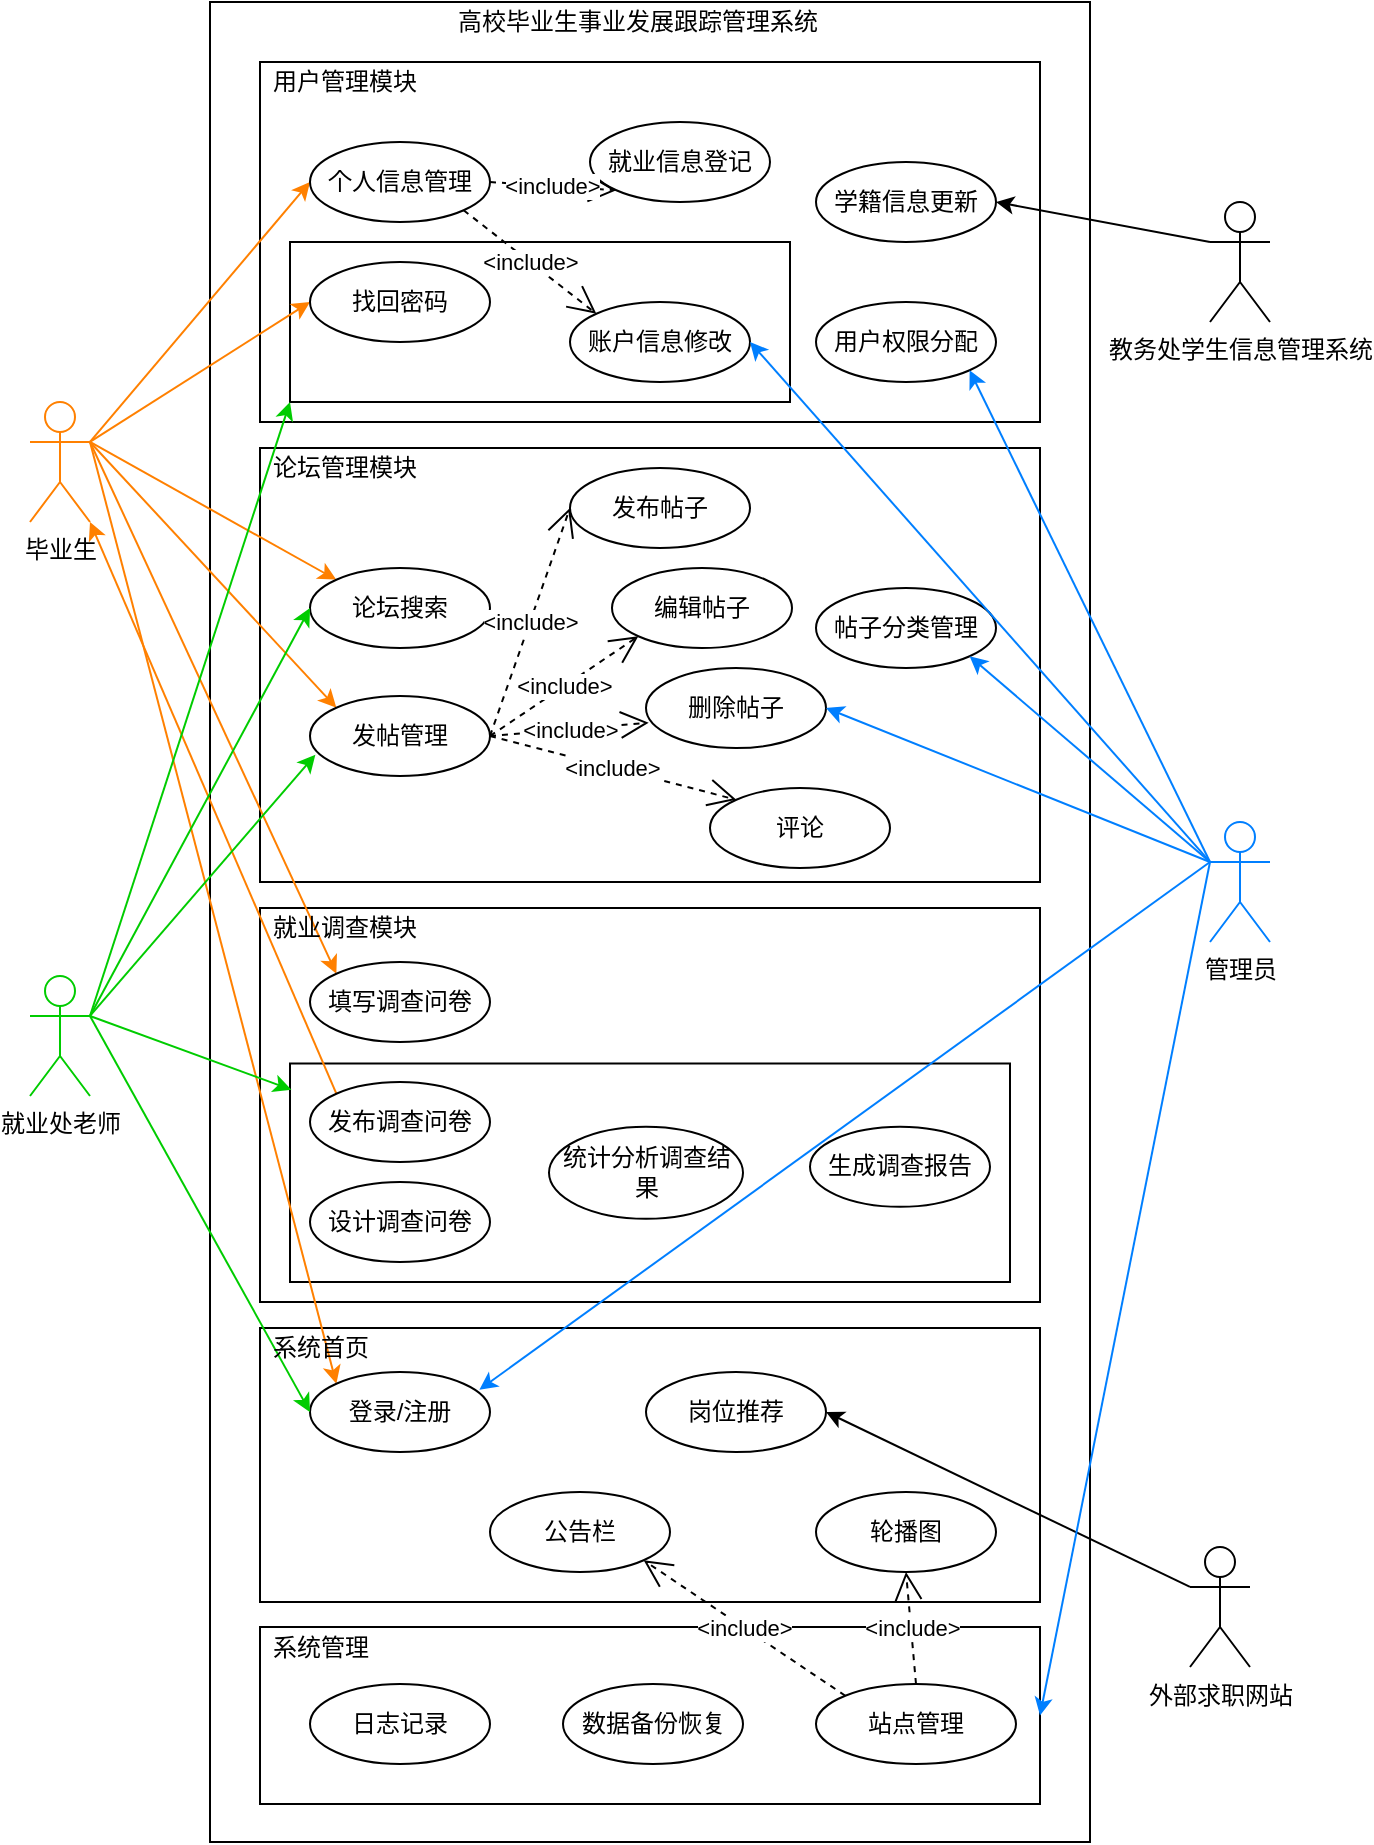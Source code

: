 <mxfile version="21.2.1" type="github">
  <diagram name="第 1 页" id="g3KXtieOOxCh1MCoZwCN">
    <mxGraphModel dx="1034" dy="477" grid="0" gridSize="10" guides="1" tooltips="1" connect="1" arrows="1" fold="1" page="1" pageScale="1" pageWidth="827" pageHeight="1169" math="0" shadow="0">
      <root>
        <mxCell id="0" />
        <mxCell id="1" parent="0" />
        <mxCell id="Fnl4j-Bfntc_kPG88lB9-66" value="" style="rounded=0;whiteSpace=wrap;html=1;" parent="1" vertex="1">
          <mxGeometry x="200" y="50" width="440" height="920" as="geometry" />
        </mxCell>
        <mxCell id="Fnl4j-Bfntc_kPG88lB9-27" value="" style="rounded=0;whiteSpace=wrap;html=1;" parent="1" vertex="1">
          <mxGeometry x="225" y="80" width="390" height="180" as="geometry" />
        </mxCell>
        <mxCell id="Fnl4j-Bfntc_kPG88lB9-40" value="" style="rounded=0;whiteSpace=wrap;html=1;" parent="1" vertex="1">
          <mxGeometry x="240" y="170" width="250" height="80" as="geometry" />
        </mxCell>
        <mxCell id="Fnl4j-Bfntc_kPG88lB9-31" value="" style="rounded=0;whiteSpace=wrap;html=1;" parent="1" vertex="1">
          <mxGeometry x="225" y="503" width="390" height="197" as="geometry" />
        </mxCell>
        <mxCell id="Fnl4j-Bfntc_kPG88lB9-37" value="" style="rounded=0;whiteSpace=wrap;html=1;" parent="1" vertex="1">
          <mxGeometry x="240" y="580.75" width="360" height="109.25" as="geometry" />
        </mxCell>
        <mxCell id="Fnl4j-Bfntc_kPG88lB9-35" value="" style="rounded=0;whiteSpace=wrap;html=1;" parent="1" vertex="1">
          <mxGeometry x="225" y="862.5" width="390" height="88.5" as="geometry" />
        </mxCell>
        <mxCell id="Fnl4j-Bfntc_kPG88lB9-33" value="" style="rounded=0;whiteSpace=wrap;html=1;" parent="1" vertex="1">
          <mxGeometry x="225" y="713" width="390" height="137" as="geometry" />
        </mxCell>
        <mxCell id="Fnl4j-Bfntc_kPG88lB9-29" value="" style="rounded=0;whiteSpace=wrap;html=1;" parent="1" vertex="1">
          <mxGeometry x="225" y="273" width="390" height="217" as="geometry" />
        </mxCell>
        <mxCell id="Fnl4j-Bfntc_kPG88lB9-45" style="rounded=0;orthogonalLoop=1;jettySize=auto;html=1;entryX=0;entryY=0.5;entryDx=0;entryDy=0;exitX=1;exitY=0.333;exitDx=0;exitDy=0;exitPerimeter=0;strokeColor=#FF8000;" parent="1" source="UTOsZwBSe-IImrIxmHyV-1" target="UTOsZwBSe-IImrIxmHyV-7" edge="1">
          <mxGeometry relative="1" as="geometry">
            <mxPoint x="190" y="240" as="sourcePoint" />
          </mxGeometry>
        </mxCell>
        <mxCell id="Fnl4j-Bfntc_kPG88lB9-46" style="rounded=0;orthogonalLoop=1;jettySize=auto;html=1;exitX=1;exitY=0.333;exitDx=0;exitDy=0;exitPerimeter=0;entryX=0;entryY=0;entryDx=0;entryDy=0;strokeColor=#FF8000;" parent="1" source="UTOsZwBSe-IImrIxmHyV-1" target="Fnl4j-Bfntc_kPG88lB9-9" edge="1">
          <mxGeometry relative="1" as="geometry" />
        </mxCell>
        <mxCell id="Fnl4j-Bfntc_kPG88lB9-47" style="rounded=0;orthogonalLoop=1;jettySize=auto;html=1;exitX=1;exitY=0.333;exitDx=0;exitDy=0;exitPerimeter=0;entryX=0;entryY=0;entryDx=0;entryDy=0;strokeColor=#FF8000;" parent="1" source="UTOsZwBSe-IImrIxmHyV-1" target="Fnl4j-Bfntc_kPG88lB9-8" edge="1">
          <mxGeometry relative="1" as="geometry" />
        </mxCell>
        <mxCell id="Fnl4j-Bfntc_kPG88lB9-48" style="rounded=0;orthogonalLoop=1;jettySize=auto;html=1;exitX=1;exitY=0.333;exitDx=0;exitDy=0;exitPerimeter=0;entryX=0;entryY=0;entryDx=0;entryDy=0;strokeColor=#FF8000;" parent="1" source="UTOsZwBSe-IImrIxmHyV-1" target="UTOsZwBSe-IImrIxmHyV-17" edge="1">
          <mxGeometry relative="1" as="geometry" />
        </mxCell>
        <mxCell id="Fnl4j-Bfntc_kPG88lB9-49" style="rounded=0;orthogonalLoop=1;jettySize=auto;html=1;exitX=1;exitY=0.333;exitDx=0;exitDy=0;exitPerimeter=0;entryX=0;entryY=0;entryDx=0;entryDy=0;strokeColor=#FF8000;" parent="1" source="UTOsZwBSe-IImrIxmHyV-1" target="Fnl4j-Bfntc_kPG88lB9-14" edge="1">
          <mxGeometry relative="1" as="geometry">
            <mxPoint x="120" y="420" as="targetPoint" />
          </mxGeometry>
        </mxCell>
        <mxCell id="Fnl4j-Bfntc_kPG88lB9-51" style="rounded=0;orthogonalLoop=1;jettySize=auto;html=1;exitX=1;exitY=0.333;exitDx=0;exitDy=0;exitPerimeter=0;entryX=0;entryY=0.5;entryDx=0;entryDy=0;strokeColor=#FF8000;" parent="1" source="UTOsZwBSe-IImrIxmHyV-1" target="UTOsZwBSe-IImrIxmHyV-6" edge="1">
          <mxGeometry relative="1" as="geometry" />
        </mxCell>
        <mxCell id="UTOsZwBSe-IImrIxmHyV-1" value="毕业生" style="shape=umlActor;verticalLabelPosition=bottom;verticalAlign=top;html=1;strokeColor=#FF8000;" parent="1" vertex="1">
          <mxGeometry x="110" y="250" width="30" height="60" as="geometry" />
        </mxCell>
        <mxCell id="UTOsZwBSe-IImrIxmHyV-6" value="个人信息管理" style="ellipse;whiteSpace=wrap;html=1;" parent="1" vertex="1">
          <mxGeometry x="250" y="120" width="90" height="40" as="geometry" />
        </mxCell>
        <mxCell id="UTOsZwBSe-IImrIxmHyV-7" value="找回密码" style="ellipse;whiteSpace=wrap;html=1;" parent="1" vertex="1">
          <mxGeometry x="250" y="180" width="90" height="40" as="geometry" />
        </mxCell>
        <mxCell id="UTOsZwBSe-IImrIxmHyV-8" value="用户权限分配" style="ellipse;whiteSpace=wrap;html=1;" parent="1" vertex="1">
          <mxGeometry x="503" y="200" width="90" height="40" as="geometry" />
        </mxCell>
        <mxCell id="UTOsZwBSe-IImrIxmHyV-9" value="帖子分类管理" style="ellipse;whiteSpace=wrap;html=1;" parent="1" vertex="1">
          <mxGeometry x="503" y="343" width="90" height="40" as="geometry" />
        </mxCell>
        <mxCell id="UTOsZwBSe-IImrIxmHyV-10" value="发布帖子" style="ellipse;whiteSpace=wrap;html=1;" parent="1" vertex="1">
          <mxGeometry x="380" y="283" width="90" height="40" as="geometry" />
        </mxCell>
        <mxCell id="UTOsZwBSe-IImrIxmHyV-11" value="编辑帖子" style="ellipse;whiteSpace=wrap;html=1;" parent="1" vertex="1">
          <mxGeometry x="401" y="333" width="90" height="40" as="geometry" />
        </mxCell>
        <mxCell id="UTOsZwBSe-IImrIxmHyV-12" value="删除帖子" style="ellipse;whiteSpace=wrap;html=1;" parent="1" vertex="1">
          <mxGeometry x="418" y="383" width="90" height="40" as="geometry" />
        </mxCell>
        <mxCell id="UTOsZwBSe-IImrIxmHyV-13" value="评论" style="ellipse;whiteSpace=wrap;html=1;" parent="1" vertex="1">
          <mxGeometry x="450" y="443" width="90" height="40" as="geometry" />
        </mxCell>
        <mxCell id="UTOsZwBSe-IImrIxmHyV-15" value="设计调查问卷" style="ellipse;whiteSpace=wrap;html=1;" parent="1" vertex="1">
          <mxGeometry x="250" y="640" width="90" height="40" as="geometry" />
        </mxCell>
        <mxCell id="Fnl4j-Bfntc_kPG88lB9-50" style="rounded=0;orthogonalLoop=1;jettySize=auto;html=1;exitX=0;exitY=0;exitDx=0;exitDy=0;entryX=1;entryY=1;entryDx=0;entryDy=0;entryPerimeter=0;strokeColor=#FF8000;" parent="1" source="UTOsZwBSe-IImrIxmHyV-16" target="UTOsZwBSe-IImrIxmHyV-1" edge="1">
          <mxGeometry relative="1" as="geometry" />
        </mxCell>
        <mxCell id="UTOsZwBSe-IImrIxmHyV-16" value="发布调查问卷" style="ellipse;whiteSpace=wrap;html=1;" parent="1" vertex="1">
          <mxGeometry x="250" y="590" width="90" height="40" as="geometry" />
        </mxCell>
        <mxCell id="UTOsZwBSe-IImrIxmHyV-17" value="填写调查问卷" style="ellipse;whiteSpace=wrap;html=1;" parent="1" vertex="1">
          <mxGeometry x="250" y="530" width="90" height="40" as="geometry" />
        </mxCell>
        <mxCell id="UTOsZwBSe-IImrIxmHyV-18" value="统计分析调查结果" style="ellipse;whiteSpace=wrap;html=1;" parent="1" vertex="1">
          <mxGeometry x="369.5" y="612.38" width="97" height="46" as="geometry" />
        </mxCell>
        <mxCell id="UTOsZwBSe-IImrIxmHyV-19" value="生成调查报告" style="ellipse;whiteSpace=wrap;html=1;" parent="1" vertex="1">
          <mxGeometry x="500" y="612.38" width="90" height="40" as="geometry" />
        </mxCell>
        <mxCell id="UTOsZwBSe-IImrIxmHyV-20" value="站点管理" style="ellipse;whiteSpace=wrap;html=1;" parent="1" vertex="1">
          <mxGeometry x="503" y="891" width="100" height="40" as="geometry" />
        </mxCell>
        <mxCell id="UTOsZwBSe-IImrIxmHyV-21" value="数据备份恢复" style="ellipse;whiteSpace=wrap;html=1;" parent="1" vertex="1">
          <mxGeometry x="376.5" y="891" width="90" height="40" as="geometry" />
        </mxCell>
        <mxCell id="UTOsZwBSe-IImrIxmHyV-22" value="日志记录" style="ellipse;whiteSpace=wrap;html=1;" parent="1" vertex="1">
          <mxGeometry x="250" y="891" width="90" height="40" as="geometry" />
        </mxCell>
        <mxCell id="Fnl4j-Bfntc_kPG88lB9-57" style="rounded=0;orthogonalLoop=1;jettySize=auto;html=1;exitX=0;exitY=0.333;exitDx=0;exitDy=0;exitPerimeter=0;entryX=1;entryY=0.5;entryDx=0;entryDy=0;" parent="1" source="UTOsZwBSe-IImrIxmHyV-23" target="Fnl4j-Bfntc_kPG88lB9-1" edge="1">
          <mxGeometry relative="1" as="geometry" />
        </mxCell>
        <mxCell id="UTOsZwBSe-IImrIxmHyV-23" value="教务处学生信息管理系统" style="shape=umlActor;verticalLabelPosition=bottom;verticalAlign=top;html=1;" parent="1" vertex="1">
          <mxGeometry x="700" y="150" width="30" height="60" as="geometry" />
        </mxCell>
        <mxCell id="UTOsZwBSe-IImrIxmHyV-24" value="岗位推荐" style="ellipse;whiteSpace=wrap;html=1;" parent="1" vertex="1">
          <mxGeometry x="418" y="735" width="90" height="40" as="geometry" />
        </mxCell>
        <mxCell id="UTOsZwBSe-IImrIxmHyV-25" value="公告栏" style="ellipse;whiteSpace=wrap;html=1;" parent="1" vertex="1">
          <mxGeometry x="340" y="795" width="90" height="40" as="geometry" />
        </mxCell>
        <mxCell id="UTOsZwBSe-IImrIxmHyV-26" value="轮播图" style="ellipse;whiteSpace=wrap;html=1;" parent="1" vertex="1">
          <mxGeometry x="503" y="795" width="90" height="40" as="geometry" />
        </mxCell>
        <mxCell id="Fnl4j-Bfntc_kPG88lB9-1" value="&lt;p data-pm-slice=&quot;1 1 [&amp;quot;tiptapChildEditor&amp;quot;,{&amp;quot;id&amp;quot;:&amp;quot;e817d616-326c-4b41-b6dc-7bb358bc09d3&amp;quot;,&amp;quot;shapeId&amp;quot;:&amp;quot;XshJCinQH6B&amp;quot;,&amp;quot;textId&amp;quot;:&amp;quot;TKFUad1yQei&amp;quot;}]&quot;&gt;学籍信息更新&lt;/p&gt;" style="ellipse;whiteSpace=wrap;html=1;" parent="1" vertex="1">
          <mxGeometry x="503" y="130" width="90" height="40" as="geometry" />
        </mxCell>
        <mxCell id="Fnl4j-Bfntc_kPG88lB9-3" value="就业信息登记" style="ellipse;whiteSpace=wrap;html=1;" parent="1" vertex="1">
          <mxGeometry x="390" y="110" width="90" height="40" as="geometry" />
        </mxCell>
        <mxCell id="Fnl4j-Bfntc_kPG88lB9-4" value="&lt;p data-pm-slice=&quot;1 1 [&amp;quot;tiptapChildEditor&amp;quot;,{&amp;quot;id&amp;quot;:&amp;quot;5b331459-5b1a-4e84-ab46-a7ef1c0be3f7&amp;quot;,&amp;quot;shapeId&amp;quot;:&amp;quot;zZ1ZgChu6we&amp;quot;,&amp;quot;textId&amp;quot;:&amp;quot;TKFUad1yQei&amp;quot;}]&quot;&gt;账户信息修改&lt;/p&gt;" style="ellipse;whiteSpace=wrap;html=1;" parent="1" vertex="1">
          <mxGeometry x="380" y="200" width="90" height="40" as="geometry" />
        </mxCell>
        <mxCell id="Fnl4j-Bfntc_kPG88lB9-8" value="发帖管理" style="ellipse;whiteSpace=wrap;html=1;" parent="1" vertex="1">
          <mxGeometry x="250" y="397" width="90" height="40" as="geometry" />
        </mxCell>
        <mxCell id="Fnl4j-Bfntc_kPG88lB9-9" value="论坛搜索" style="ellipse;whiteSpace=wrap;html=1;" parent="1" vertex="1">
          <mxGeometry x="250" y="333" width="90" height="40" as="geometry" />
        </mxCell>
        <mxCell id="Fnl4j-Bfntc_kPG88lB9-10" value="&amp;lt;include&amp;gt;" style="endArrow=open;endSize=12;dashed=1;html=1;rounded=0;exitX=1;exitY=0.5;exitDx=0;exitDy=0;entryX=0;entryY=0.5;entryDx=0;entryDy=0;" parent="1" source="Fnl4j-Bfntc_kPG88lB9-8" target="UTOsZwBSe-IImrIxmHyV-10" edge="1">
          <mxGeometry width="160" relative="1" as="geometry">
            <mxPoint x="335" y="453" as="sourcePoint" />
            <mxPoint x="388" y="519" as="targetPoint" />
            <mxPoint as="offset" />
          </mxGeometry>
        </mxCell>
        <mxCell id="Fnl4j-Bfntc_kPG88lB9-11" value="&amp;lt;include&amp;gt;" style="endArrow=open;endSize=12;dashed=1;html=1;rounded=0;exitX=1;exitY=0.5;exitDx=0;exitDy=0;entryX=0;entryY=1;entryDx=0;entryDy=0;" parent="1" source="Fnl4j-Bfntc_kPG88lB9-8" target="UTOsZwBSe-IImrIxmHyV-11" edge="1">
          <mxGeometry width="160" relative="1" as="geometry">
            <mxPoint x="360" y="173" as="sourcePoint" />
            <mxPoint x="413" y="239" as="targetPoint" />
            <mxPoint as="offset" />
          </mxGeometry>
        </mxCell>
        <mxCell id="Fnl4j-Bfntc_kPG88lB9-13" value="&amp;lt;include&amp;gt;" style="endArrow=open;endSize=12;dashed=1;html=1;rounded=0;exitX=1;exitY=0.5;exitDx=0;exitDy=0;entryX=0;entryY=0;entryDx=0;entryDy=0;" parent="1" source="Fnl4j-Bfntc_kPG88lB9-8" target="UTOsZwBSe-IImrIxmHyV-13" edge="1">
          <mxGeometry width="160" relative="1" as="geometry">
            <mxPoint x="380" y="193" as="sourcePoint" />
            <mxPoint x="433" y="259" as="targetPoint" />
            <mxPoint as="offset" />
          </mxGeometry>
        </mxCell>
        <mxCell id="Fnl4j-Bfntc_kPG88lB9-14" value="登录/注册" style="ellipse;whiteSpace=wrap;html=1;" parent="1" vertex="1">
          <mxGeometry x="250" y="735" width="90" height="40" as="geometry" />
        </mxCell>
        <mxCell id="Fnl4j-Bfntc_kPG88lB9-52" style="rounded=0;orthogonalLoop=1;jettySize=auto;html=1;exitX=1;exitY=0.333;exitDx=0;exitDy=0;exitPerimeter=0;entryX=0;entryY=1;entryDx=0;entryDy=0;strokeColor=#00CC00;" parent="1" source="Fnl4j-Bfntc_kPG88lB9-17" target="Fnl4j-Bfntc_kPG88lB9-40" edge="1">
          <mxGeometry relative="1" as="geometry" />
        </mxCell>
        <mxCell id="Fnl4j-Bfntc_kPG88lB9-53" style="rounded=0;orthogonalLoop=1;jettySize=auto;html=1;exitX=1;exitY=0.333;exitDx=0;exitDy=0;exitPerimeter=0;entryX=0;entryY=0.5;entryDx=0;entryDy=0;strokeColor=#00CC00;" parent="1" source="Fnl4j-Bfntc_kPG88lB9-17" target="Fnl4j-Bfntc_kPG88lB9-9" edge="1">
          <mxGeometry relative="1" as="geometry" />
        </mxCell>
        <mxCell id="Fnl4j-Bfntc_kPG88lB9-54" style="rounded=0;orthogonalLoop=1;jettySize=auto;html=1;exitX=1;exitY=0.333;exitDx=0;exitDy=0;exitPerimeter=0;entryX=0.03;entryY=0.733;entryDx=0;entryDy=0;entryPerimeter=0;strokeColor=#00CC00;" parent="1" source="Fnl4j-Bfntc_kPG88lB9-17" target="Fnl4j-Bfntc_kPG88lB9-8" edge="1">
          <mxGeometry relative="1" as="geometry" />
        </mxCell>
        <mxCell id="Fnl4j-Bfntc_kPG88lB9-55" style="rounded=0;orthogonalLoop=1;jettySize=auto;html=1;exitX=1;exitY=0.333;exitDx=0;exitDy=0;exitPerimeter=0;entryX=0.002;entryY=0.12;entryDx=0;entryDy=0;entryPerimeter=0;strokeColor=#00CC00;" parent="1" source="Fnl4j-Bfntc_kPG88lB9-17" target="Fnl4j-Bfntc_kPG88lB9-37" edge="1">
          <mxGeometry relative="1" as="geometry" />
        </mxCell>
        <mxCell id="Fnl4j-Bfntc_kPG88lB9-56" style="rounded=0;orthogonalLoop=1;jettySize=auto;html=1;exitX=1;exitY=0.333;exitDx=0;exitDy=0;exitPerimeter=0;entryX=0;entryY=0.5;entryDx=0;entryDy=0;strokeColor=#00CC00;" parent="1" source="Fnl4j-Bfntc_kPG88lB9-17" target="Fnl4j-Bfntc_kPG88lB9-14" edge="1">
          <mxGeometry relative="1" as="geometry" />
        </mxCell>
        <mxCell id="Fnl4j-Bfntc_kPG88lB9-17" value="就业处老师" style="shape=umlActor;verticalLabelPosition=bottom;verticalAlign=top;html=1;strokeColor=#00CC00;" parent="1" vertex="1">
          <mxGeometry x="110" y="537" width="30" height="60" as="geometry" />
        </mxCell>
        <mxCell id="Fnl4j-Bfntc_kPG88lB9-59" style="rounded=0;orthogonalLoop=1;jettySize=auto;html=1;exitX=0;exitY=0.333;exitDx=0;exitDy=0;exitPerimeter=0;entryX=1;entryY=0.5;entryDx=0;entryDy=0;" parent="1" source="Fnl4j-Bfntc_kPG88lB9-18" target="UTOsZwBSe-IImrIxmHyV-24" edge="1">
          <mxGeometry relative="1" as="geometry" />
        </mxCell>
        <mxCell id="Fnl4j-Bfntc_kPG88lB9-18" value="外部求职网站" style="shape=umlActor;verticalLabelPosition=bottom;verticalAlign=top;html=1;" parent="1" vertex="1">
          <mxGeometry x="690" y="822.5" width="30" height="60" as="geometry" />
        </mxCell>
        <mxCell id="Fnl4j-Bfntc_kPG88lB9-60" style="rounded=0;orthogonalLoop=1;jettySize=auto;html=1;exitX=0;exitY=0.333;exitDx=0;exitDy=0;exitPerimeter=0;entryX=1;entryY=1;entryDx=0;entryDy=0;strokeColor=#007FFF;" parent="1" source="Fnl4j-Bfntc_kPG88lB9-20" target="UTOsZwBSe-IImrIxmHyV-8" edge="1">
          <mxGeometry relative="1" as="geometry" />
        </mxCell>
        <mxCell id="Fnl4j-Bfntc_kPG88lB9-61" style="rounded=0;orthogonalLoop=1;jettySize=auto;html=1;exitX=0;exitY=0.333;exitDx=0;exitDy=0;exitPerimeter=0;entryX=1;entryY=0.5;entryDx=0;entryDy=0;strokeColor=#007FFF;" parent="1" source="Fnl4j-Bfntc_kPG88lB9-20" target="Fnl4j-Bfntc_kPG88lB9-4" edge="1">
          <mxGeometry relative="1" as="geometry" />
        </mxCell>
        <mxCell id="Fnl4j-Bfntc_kPG88lB9-62" style="rounded=0;orthogonalLoop=1;jettySize=auto;html=1;exitX=0;exitY=0.333;exitDx=0;exitDy=0;exitPerimeter=0;entryX=1;entryY=1;entryDx=0;entryDy=0;strokeColor=#007FFF;" parent="1" source="Fnl4j-Bfntc_kPG88lB9-20" target="UTOsZwBSe-IImrIxmHyV-9" edge="1">
          <mxGeometry relative="1" as="geometry" />
        </mxCell>
        <mxCell id="Fnl4j-Bfntc_kPG88lB9-63" style="rounded=0;orthogonalLoop=1;jettySize=auto;html=1;exitX=0;exitY=0.333;exitDx=0;exitDy=0;exitPerimeter=0;entryX=1;entryY=0.5;entryDx=0;entryDy=0;strokeColor=#007FFF;" parent="1" source="Fnl4j-Bfntc_kPG88lB9-20" target="UTOsZwBSe-IImrIxmHyV-12" edge="1">
          <mxGeometry relative="1" as="geometry" />
        </mxCell>
        <mxCell id="Fnl4j-Bfntc_kPG88lB9-64" style="rounded=0;orthogonalLoop=1;jettySize=auto;html=1;exitX=0;exitY=0.333;exitDx=0;exitDy=0;exitPerimeter=0;entryX=0.941;entryY=0.222;entryDx=0;entryDy=0;strokeColor=#007FFF;entryPerimeter=0;" parent="1" source="Fnl4j-Bfntc_kPG88lB9-20" target="Fnl4j-Bfntc_kPG88lB9-14" edge="1">
          <mxGeometry relative="1" as="geometry" />
        </mxCell>
        <mxCell id="Fnl4j-Bfntc_kPG88lB9-65" style="rounded=0;orthogonalLoop=1;jettySize=auto;html=1;exitX=0;exitY=0.333;exitDx=0;exitDy=0;exitPerimeter=0;entryX=1;entryY=0.5;entryDx=0;entryDy=0;strokeColor=#007FFF;" parent="1" source="Fnl4j-Bfntc_kPG88lB9-20" target="Fnl4j-Bfntc_kPG88lB9-35" edge="1">
          <mxGeometry relative="1" as="geometry" />
        </mxCell>
        <mxCell id="Fnl4j-Bfntc_kPG88lB9-20" value="管理员" style="shape=umlActor;verticalLabelPosition=bottom;verticalAlign=top;html=1;strokeColor=#007FFF;" parent="1" vertex="1">
          <mxGeometry x="700" y="460" width="30" height="60" as="geometry" />
        </mxCell>
        <mxCell id="Fnl4j-Bfntc_kPG88lB9-25" value="高校毕业生事业发展跟踪管理系统" style="text;html=1;strokeColor=none;fillColor=none;align=center;verticalAlign=middle;whiteSpace=wrap;rounded=0;" parent="1" vertex="1">
          <mxGeometry x="319" y="50" width="190" height="20" as="geometry" />
        </mxCell>
        <mxCell id="Fnl4j-Bfntc_kPG88lB9-28" value="用户管理模块" style="text;html=1;strokeColor=none;fillColor=none;align=center;verticalAlign=middle;whiteSpace=wrap;rounded=0;" parent="1" vertex="1">
          <mxGeometry x="225" y="80" width="85" height="20" as="geometry" />
        </mxCell>
        <mxCell id="Fnl4j-Bfntc_kPG88lB9-30" value="论坛管理模块" style="text;html=1;strokeColor=none;fillColor=none;align=center;verticalAlign=middle;whiteSpace=wrap;rounded=0;" parent="1" vertex="1">
          <mxGeometry x="225" y="273" width="85" height="20" as="geometry" />
        </mxCell>
        <mxCell id="Fnl4j-Bfntc_kPG88lB9-32" value="就业调查模块" style="text;html=1;strokeColor=none;fillColor=none;align=center;verticalAlign=middle;whiteSpace=wrap;rounded=0;" parent="1" vertex="1">
          <mxGeometry x="225" y="503" width="85" height="20" as="geometry" />
        </mxCell>
        <mxCell id="Fnl4j-Bfntc_kPG88lB9-34" value="系统首页" style="text;html=1;strokeColor=none;fillColor=none;align=center;verticalAlign=middle;whiteSpace=wrap;rounded=0;" parent="1" vertex="1">
          <mxGeometry x="213" y="713" width="85" height="20" as="geometry" />
        </mxCell>
        <mxCell id="Fnl4j-Bfntc_kPG88lB9-36" value="系统管理" style="text;html=1;strokeColor=none;fillColor=none;align=center;verticalAlign=middle;whiteSpace=wrap;rounded=0;" parent="1" vertex="1">
          <mxGeometry x="213" y="862.5" width="85" height="20" as="geometry" />
        </mxCell>
        <mxCell id="Fnl4j-Bfntc_kPG88lB9-38" value="&amp;lt;include&amp;gt;" style="endArrow=open;endSize=12;dashed=1;html=1;rounded=0;exitX=0.5;exitY=0;exitDx=0;exitDy=0;entryX=0.5;entryY=1;entryDx=0;entryDy=0;" parent="1" source="UTOsZwBSe-IImrIxmHyV-20" target="UTOsZwBSe-IImrIxmHyV-26" edge="1">
          <mxGeometry width="160" relative="1" as="geometry">
            <mxPoint x="580" y="882.5" as="sourcePoint" />
            <mxPoint x="620" y="768.5" as="targetPoint" />
            <mxPoint as="offset" />
          </mxGeometry>
        </mxCell>
        <mxCell id="Fnl4j-Bfntc_kPG88lB9-39" value="&amp;lt;include&amp;gt;" style="endArrow=open;endSize=12;dashed=1;html=1;rounded=0;exitX=0;exitY=0;exitDx=0;exitDy=0;entryX=1;entryY=1;entryDx=0;entryDy=0;" parent="1" source="UTOsZwBSe-IImrIxmHyV-20" target="UTOsZwBSe-IImrIxmHyV-25" edge="1">
          <mxGeometry width="160" relative="1" as="geometry">
            <mxPoint x="563" y="901" as="sourcePoint" />
            <mxPoint x="558" y="845" as="targetPoint" />
            <mxPoint as="offset" />
          </mxGeometry>
        </mxCell>
        <mxCell id="Fnl4j-Bfntc_kPG88lB9-43" value="&amp;lt;include&amp;gt;" style="endArrow=open;endSize=12;dashed=1;html=1;rounded=0;exitX=1;exitY=0.5;exitDx=0;exitDy=0;entryX=0;entryY=1;entryDx=0;entryDy=0;" parent="1" source="UTOsZwBSe-IImrIxmHyV-6" target="Fnl4j-Bfntc_kPG88lB9-3" edge="1">
          <mxGeometry width="160" relative="1" as="geometry">
            <mxPoint x="350" y="427" as="sourcePoint" />
            <mxPoint x="390" y="313" as="targetPoint" />
            <mxPoint as="offset" />
          </mxGeometry>
        </mxCell>
        <mxCell id="Fnl4j-Bfntc_kPG88lB9-44" value="&amp;lt;include&amp;gt;" style="endArrow=open;endSize=12;dashed=1;html=1;rounded=0;exitX=1;exitY=1;exitDx=0;exitDy=0;entryX=0;entryY=0;entryDx=0;entryDy=0;" parent="1" source="UTOsZwBSe-IImrIxmHyV-6" target="Fnl4j-Bfntc_kPG88lB9-4" edge="1">
          <mxGeometry width="160" relative="1" as="geometry">
            <mxPoint x="350" y="150" as="sourcePoint" />
            <mxPoint x="403" y="164" as="targetPoint" />
            <mxPoint as="offset" />
          </mxGeometry>
        </mxCell>
        <mxCell id="Lp_5amEfZJdDU8EvKQft-1" value="&amp;lt;include&amp;gt;" style="endArrow=open;endSize=12;dashed=1;html=1;rounded=0;exitX=1;exitY=0.5;exitDx=0;exitDy=0;entryX=0.015;entryY=0.683;entryDx=0;entryDy=0;entryPerimeter=0;" edge="1" parent="1" source="Fnl4j-Bfntc_kPG88lB9-8" target="UTOsZwBSe-IImrIxmHyV-12">
          <mxGeometry width="160" relative="1" as="geometry">
            <mxPoint x="350" y="427" as="sourcePoint" />
            <mxPoint x="473" y="459" as="targetPoint" />
            <mxPoint as="offset" />
          </mxGeometry>
        </mxCell>
      </root>
    </mxGraphModel>
  </diagram>
</mxfile>
